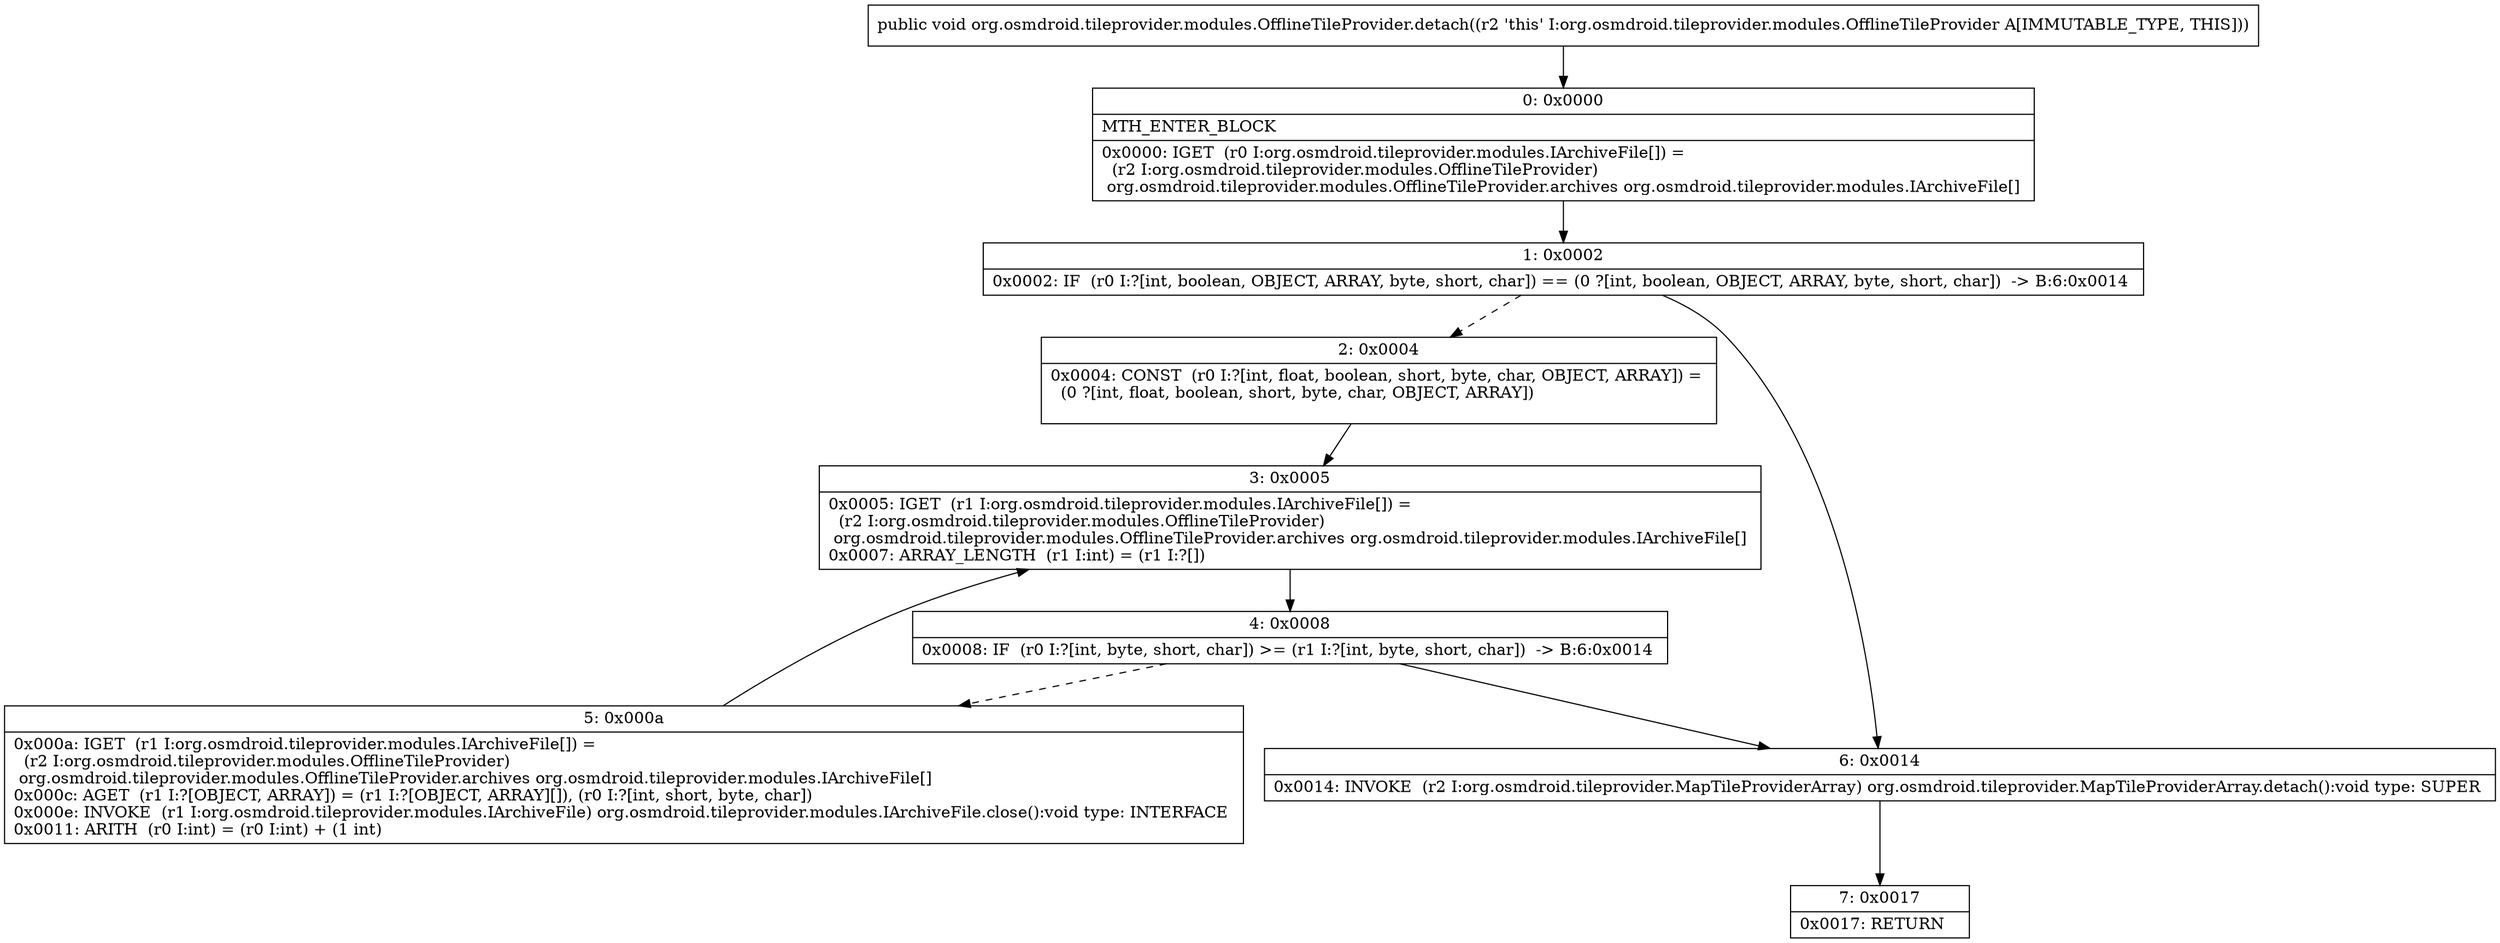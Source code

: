digraph "CFG fororg.osmdroid.tileprovider.modules.OfflineTileProvider.detach()V" {
Node_0 [shape=record,label="{0\:\ 0x0000|MTH_ENTER_BLOCK\l|0x0000: IGET  (r0 I:org.osmdroid.tileprovider.modules.IArchiveFile[]) = \l  (r2 I:org.osmdroid.tileprovider.modules.OfflineTileProvider)\l org.osmdroid.tileprovider.modules.OfflineTileProvider.archives org.osmdroid.tileprovider.modules.IArchiveFile[] \l}"];
Node_1 [shape=record,label="{1\:\ 0x0002|0x0002: IF  (r0 I:?[int, boolean, OBJECT, ARRAY, byte, short, char]) == (0 ?[int, boolean, OBJECT, ARRAY, byte, short, char])  \-\> B:6:0x0014 \l}"];
Node_2 [shape=record,label="{2\:\ 0x0004|0x0004: CONST  (r0 I:?[int, float, boolean, short, byte, char, OBJECT, ARRAY]) = \l  (0 ?[int, float, boolean, short, byte, char, OBJECT, ARRAY])\l \l}"];
Node_3 [shape=record,label="{3\:\ 0x0005|0x0005: IGET  (r1 I:org.osmdroid.tileprovider.modules.IArchiveFile[]) = \l  (r2 I:org.osmdroid.tileprovider.modules.OfflineTileProvider)\l org.osmdroid.tileprovider.modules.OfflineTileProvider.archives org.osmdroid.tileprovider.modules.IArchiveFile[] \l0x0007: ARRAY_LENGTH  (r1 I:int) = (r1 I:?[]) \l}"];
Node_4 [shape=record,label="{4\:\ 0x0008|0x0008: IF  (r0 I:?[int, byte, short, char]) \>= (r1 I:?[int, byte, short, char])  \-\> B:6:0x0014 \l}"];
Node_5 [shape=record,label="{5\:\ 0x000a|0x000a: IGET  (r1 I:org.osmdroid.tileprovider.modules.IArchiveFile[]) = \l  (r2 I:org.osmdroid.tileprovider.modules.OfflineTileProvider)\l org.osmdroid.tileprovider.modules.OfflineTileProvider.archives org.osmdroid.tileprovider.modules.IArchiveFile[] \l0x000c: AGET  (r1 I:?[OBJECT, ARRAY]) = (r1 I:?[OBJECT, ARRAY][]), (r0 I:?[int, short, byte, char]) \l0x000e: INVOKE  (r1 I:org.osmdroid.tileprovider.modules.IArchiveFile) org.osmdroid.tileprovider.modules.IArchiveFile.close():void type: INTERFACE \l0x0011: ARITH  (r0 I:int) = (r0 I:int) + (1 int) \l}"];
Node_6 [shape=record,label="{6\:\ 0x0014|0x0014: INVOKE  (r2 I:org.osmdroid.tileprovider.MapTileProviderArray) org.osmdroid.tileprovider.MapTileProviderArray.detach():void type: SUPER \l}"];
Node_7 [shape=record,label="{7\:\ 0x0017|0x0017: RETURN   \l}"];
MethodNode[shape=record,label="{public void org.osmdroid.tileprovider.modules.OfflineTileProvider.detach((r2 'this' I:org.osmdroid.tileprovider.modules.OfflineTileProvider A[IMMUTABLE_TYPE, THIS])) }"];
MethodNode -> Node_0;
Node_0 -> Node_1;
Node_1 -> Node_2[style=dashed];
Node_1 -> Node_6;
Node_2 -> Node_3;
Node_3 -> Node_4;
Node_4 -> Node_5[style=dashed];
Node_4 -> Node_6;
Node_5 -> Node_3;
Node_6 -> Node_7;
}

